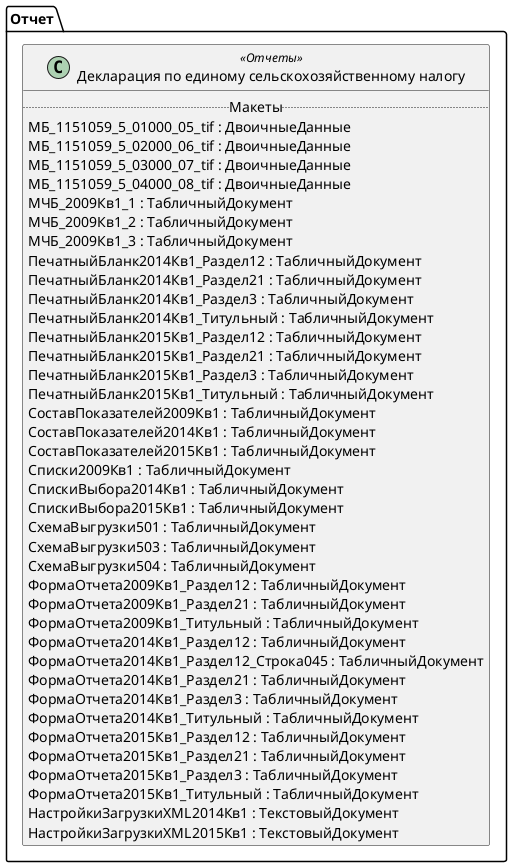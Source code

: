﻿@startuml РегламентированныйОтчетЕСХН
'!include templates.wsd
'..\include templates.wsd
class Отчет.РегламентированныйОтчетЕСХН as "Декларация по единому сельскохозяйственному налогу" <<Отчеты>>
{
..Макеты..
МБ_1151059_5_01000_05_tif : ДвоичныеДанные
МБ_1151059_5_02000_06_tif : ДвоичныеДанные
МБ_1151059_5_03000_07_tif : ДвоичныеДанные
МБ_1151059_5_04000_08_tif : ДвоичныеДанные
МЧБ_2009Кв1_1 : ТабличныйДокумент
МЧБ_2009Кв1_2 : ТабличныйДокумент
МЧБ_2009Кв1_3 : ТабличныйДокумент
ПечатныйБланк2014Кв1_Раздел12 : ТабличныйДокумент
ПечатныйБланк2014Кв1_Раздел21 : ТабличныйДокумент
ПечатныйБланк2014Кв1_Раздел3 : ТабличныйДокумент
ПечатныйБланк2014Кв1_Титульный : ТабличныйДокумент
ПечатныйБланк2015Кв1_Раздел12 : ТабличныйДокумент
ПечатныйБланк2015Кв1_Раздел21 : ТабличныйДокумент
ПечатныйБланк2015Кв1_Раздел3 : ТабличныйДокумент
ПечатныйБланк2015Кв1_Титульный : ТабличныйДокумент
СоставПоказателей2009Кв1 : ТабличныйДокумент
СоставПоказателей2014Кв1 : ТабличныйДокумент
СоставПоказателей2015Кв1 : ТабличныйДокумент
Списки2009Кв1 : ТабличныйДокумент
СпискиВыбора2014Кв1 : ТабличныйДокумент
СпискиВыбора2015Кв1 : ТабличныйДокумент
СхемаВыгрузки501 : ТабличныйДокумент
СхемаВыгрузки503 : ТабличныйДокумент
СхемаВыгрузки504 : ТабличныйДокумент
ФормаОтчета2009Кв1_Раздел12 : ТабличныйДокумент
ФормаОтчета2009Кв1_Раздел21 : ТабличныйДокумент
ФормаОтчета2009Кв1_Титульный : ТабличныйДокумент
ФормаОтчета2014Кв1_Раздел12 : ТабличныйДокумент
ФормаОтчета2014Кв1_Раздел12_Строка045 : ТабличныйДокумент
ФормаОтчета2014Кв1_Раздел21 : ТабличныйДокумент
ФормаОтчета2014Кв1_Раздел3 : ТабличныйДокумент
ФормаОтчета2014Кв1_Титульный : ТабличныйДокумент
ФормаОтчета2015Кв1_Раздел12 : ТабличныйДокумент
ФормаОтчета2015Кв1_Раздел21 : ТабличныйДокумент
ФормаОтчета2015Кв1_Раздел3 : ТабличныйДокумент
ФормаОтчета2015Кв1_Титульный : ТабличныйДокумент
НастройкиЗагрузкиXML2014Кв1 : ТекстовыйДокумент
НастройкиЗагрузкиXML2015Кв1 : ТекстовыйДокумент
}
@enduml
